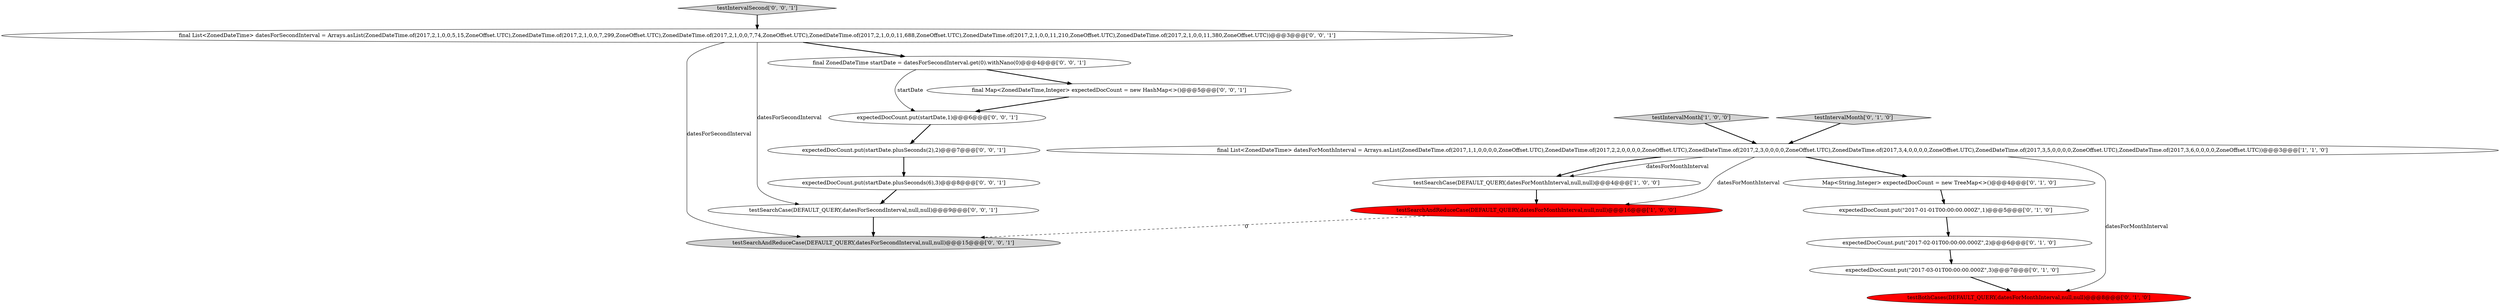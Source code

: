 digraph {
12 [style = filled, label = "expectedDocCount.put(startDate.plusSeconds(6),3)@@@8@@@['0', '0', '1']", fillcolor = white, shape = ellipse image = "AAA0AAABBB3BBB"];
14 [style = filled, label = "final List<ZonedDateTime> datesForSecondInterval = Arrays.asList(ZonedDateTime.of(2017,2,1,0,0,5,15,ZoneOffset.UTC),ZonedDateTime.of(2017,2,1,0,0,7,299,ZoneOffset.UTC),ZonedDateTime.of(2017,2,1,0,0,7,74,ZoneOffset.UTC),ZonedDateTime.of(2017,2,1,0,0,11,688,ZoneOffset.UTC),ZonedDateTime.of(2017,2,1,0,0,11,210,ZoneOffset.UTC),ZonedDateTime.of(2017,2,1,0,0,11,380,ZoneOffset.UTC))@@@3@@@['0', '0', '1']", fillcolor = white, shape = ellipse image = "AAA0AAABBB3BBB"];
10 [style = filled, label = "final ZonedDateTime startDate = datesForSecondInterval.get(0).withNano(0)@@@4@@@['0', '0', '1']", fillcolor = white, shape = ellipse image = "AAA0AAABBB3BBB"];
2 [style = filled, label = "testSearchAndReduceCase(DEFAULT_QUERY,datesForMonthInterval,null,null)@@@16@@@['1', '0', '0']", fillcolor = red, shape = ellipse image = "AAA1AAABBB1BBB"];
1 [style = filled, label = "testSearchCase(DEFAULT_QUERY,datesForMonthInterval,null,null)@@@4@@@['1', '0', '0']", fillcolor = white, shape = ellipse image = "AAA0AAABBB1BBB"];
18 [style = filled, label = "testSearchAndReduceCase(DEFAULT_QUERY,datesForSecondInterval,null,null)@@@15@@@['0', '0', '1']", fillcolor = lightgray, shape = ellipse image = "AAA0AAABBB3BBB"];
8 [style = filled, label = "testIntervalMonth['0', '1', '0']", fillcolor = lightgray, shape = diamond image = "AAA0AAABBB2BBB"];
3 [style = filled, label = "testIntervalMonth['1', '0', '0']", fillcolor = lightgray, shape = diamond image = "AAA0AAABBB1BBB"];
4 [style = filled, label = "expectedDocCount.put(\"2017-03-01T00:00:00.000Z\",3)@@@7@@@['0', '1', '0']", fillcolor = white, shape = ellipse image = "AAA0AAABBB2BBB"];
0 [style = filled, label = "final List<ZonedDateTime> datesForMonthInterval = Arrays.asList(ZonedDateTime.of(2017,1,1,0,0,0,0,ZoneOffset.UTC),ZonedDateTime.of(2017,2,2,0,0,0,0,ZoneOffset.UTC),ZonedDateTime.of(2017,2,3,0,0,0,0,ZoneOffset.UTC),ZonedDateTime.of(2017,3,4,0,0,0,0,ZoneOffset.UTC),ZonedDateTime.of(2017,3,5,0,0,0,0,ZoneOffset.UTC),ZonedDateTime.of(2017,3,6,0,0,0,0,ZoneOffset.UTC))@@@3@@@['1', '1', '0']", fillcolor = white, shape = ellipse image = "AAA0AAABBB1BBB"];
11 [style = filled, label = "testIntervalSecond['0', '0', '1']", fillcolor = lightgray, shape = diamond image = "AAA0AAABBB3BBB"];
5 [style = filled, label = "expectedDocCount.put(\"2017-01-01T00:00:00.000Z\",1)@@@5@@@['0', '1', '0']", fillcolor = white, shape = ellipse image = "AAA0AAABBB2BBB"];
17 [style = filled, label = "expectedDocCount.put(startDate,1)@@@6@@@['0', '0', '1']", fillcolor = white, shape = ellipse image = "AAA0AAABBB3BBB"];
7 [style = filled, label = "expectedDocCount.put(\"2017-02-01T00:00:00.000Z\",2)@@@6@@@['0', '1', '0']", fillcolor = white, shape = ellipse image = "AAA0AAABBB2BBB"];
13 [style = filled, label = "testSearchCase(DEFAULT_QUERY,datesForSecondInterval,null,null)@@@9@@@['0', '0', '1']", fillcolor = white, shape = ellipse image = "AAA0AAABBB3BBB"];
16 [style = filled, label = "final Map<ZonedDateTime,Integer> expectedDocCount = new HashMap<>()@@@5@@@['0', '0', '1']", fillcolor = white, shape = ellipse image = "AAA0AAABBB3BBB"];
9 [style = filled, label = "Map<String,Integer> expectedDocCount = new TreeMap<>()@@@4@@@['0', '1', '0']", fillcolor = white, shape = ellipse image = "AAA0AAABBB2BBB"];
6 [style = filled, label = "testBothCases(DEFAULT_QUERY,datesForMonthInterval,null,null)@@@8@@@['0', '1', '0']", fillcolor = red, shape = ellipse image = "AAA1AAABBB2BBB"];
15 [style = filled, label = "expectedDocCount.put(startDate.plusSeconds(2),2)@@@7@@@['0', '0', '1']", fillcolor = white, shape = ellipse image = "AAA0AAABBB3BBB"];
0->9 [style = bold, label=""];
0->2 [style = solid, label="datesForMonthInterval"];
11->14 [style = bold, label=""];
10->17 [style = solid, label="startDate"];
4->6 [style = bold, label=""];
14->13 [style = solid, label="datesForSecondInterval"];
0->1 [style = solid, label="datesForMonthInterval"];
14->10 [style = bold, label=""];
7->4 [style = bold, label=""];
16->17 [style = bold, label=""];
3->0 [style = bold, label=""];
14->18 [style = solid, label="datesForSecondInterval"];
8->0 [style = bold, label=""];
12->13 [style = bold, label=""];
10->16 [style = bold, label=""];
0->1 [style = bold, label=""];
17->15 [style = bold, label=""];
2->18 [style = dashed, label="0"];
9->5 [style = bold, label=""];
5->7 [style = bold, label=""];
1->2 [style = bold, label=""];
15->12 [style = bold, label=""];
0->6 [style = solid, label="datesForMonthInterval"];
13->18 [style = bold, label=""];
}
